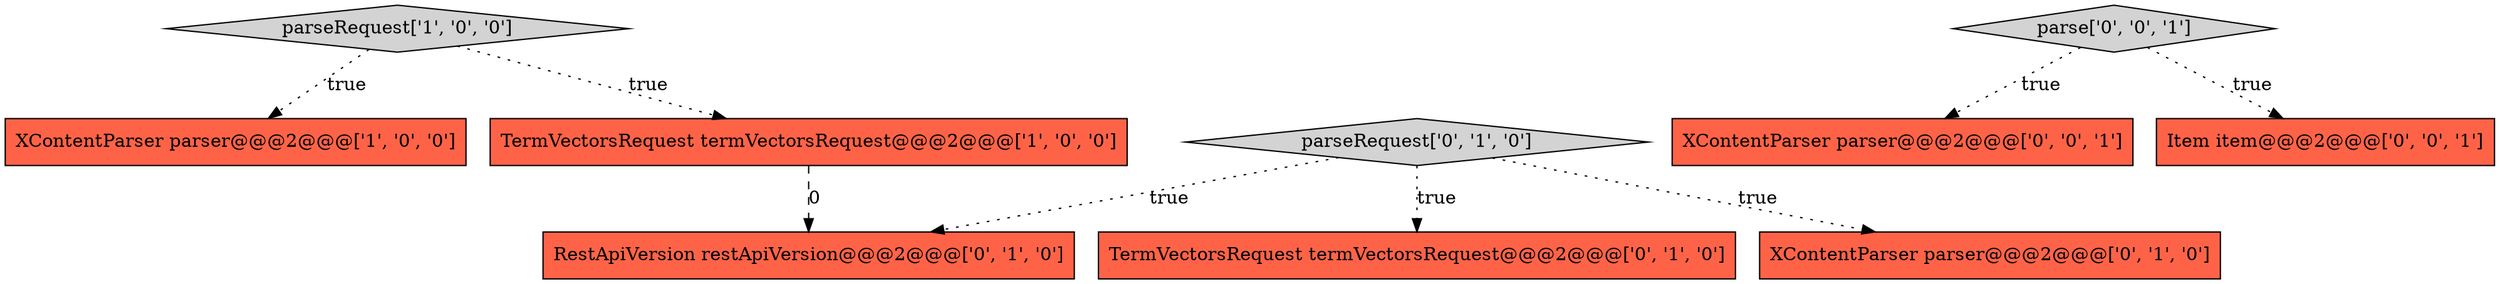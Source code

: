 digraph {
0 [style = filled, label = "XContentParser parser@@@2@@@['1', '0', '0']", fillcolor = tomato, shape = box image = "AAA0AAABBB1BBB"];
2 [style = filled, label = "TermVectorsRequest termVectorsRequest@@@2@@@['1', '0', '0']", fillcolor = tomato, shape = box image = "AAA1AAABBB1BBB"];
4 [style = filled, label = "TermVectorsRequest termVectorsRequest@@@2@@@['0', '1', '0']", fillcolor = tomato, shape = box image = "AAA0AAABBB2BBB"];
9 [style = filled, label = "XContentParser parser@@@2@@@['0', '0', '1']", fillcolor = tomato, shape = box image = "AAA0AAABBB3BBB"];
3 [style = filled, label = "parseRequest['0', '1', '0']", fillcolor = lightgray, shape = diamond image = "AAA0AAABBB2BBB"];
7 [style = filled, label = "parse['0', '0', '1']", fillcolor = lightgray, shape = diamond image = "AAA0AAABBB3BBB"];
8 [style = filled, label = "Item item@@@2@@@['0', '0', '1']", fillcolor = tomato, shape = box image = "AAA0AAABBB3BBB"];
1 [style = filled, label = "parseRequest['1', '0', '0']", fillcolor = lightgray, shape = diamond image = "AAA0AAABBB1BBB"];
6 [style = filled, label = "RestApiVersion restApiVersion@@@2@@@['0', '1', '0']", fillcolor = tomato, shape = box image = "AAA1AAABBB2BBB"];
5 [style = filled, label = "XContentParser parser@@@2@@@['0', '1', '0']", fillcolor = tomato, shape = box image = "AAA0AAABBB2BBB"];
3->4 [style = dotted, label="true"];
1->0 [style = dotted, label="true"];
3->5 [style = dotted, label="true"];
7->9 [style = dotted, label="true"];
1->2 [style = dotted, label="true"];
3->6 [style = dotted, label="true"];
7->8 [style = dotted, label="true"];
2->6 [style = dashed, label="0"];
}
